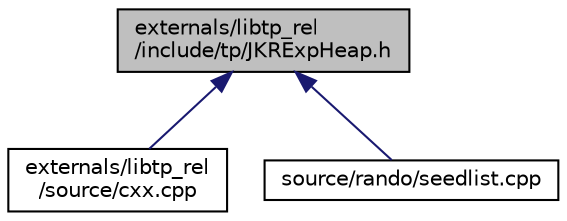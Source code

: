 digraph "externals/libtp_rel/include/tp/JKRExpHeap.h"
{
 // LATEX_PDF_SIZE
  edge [fontname="Helvetica",fontsize="10",labelfontname="Helvetica",labelfontsize="10"];
  node [fontname="Helvetica",fontsize="10",shape=record];
  Node1 [label="externals/libtp_rel\l/include/tp/JKRExpHeap.h",height=0.2,width=0.4,color="black", fillcolor="grey75", style="filled", fontcolor="black",tooltip="Holds symbols of the JKRExpHeap field."];
  Node1 -> Node2 [dir="back",color="midnightblue",fontsize="10",style="solid",fontname="Helvetica"];
  Node2 [label="externals/libtp_rel\l/source/cxx.cpp",height=0.2,width=0.4,color="black", fillcolor="white", style="filled",URL="$d1/dd1/cxx_8cpp.html",tooltip=" "];
  Node1 -> Node3 [dir="back",color="midnightblue",fontsize="10",style="solid",fontname="Helvetica"];
  Node3 [label="source/rando/seedlist.cpp",height=0.2,width=0.4,color="black", fillcolor="white", style="filled",URL="$d9/dfa/seedlist_8cpp.html",tooltip=" "];
}
